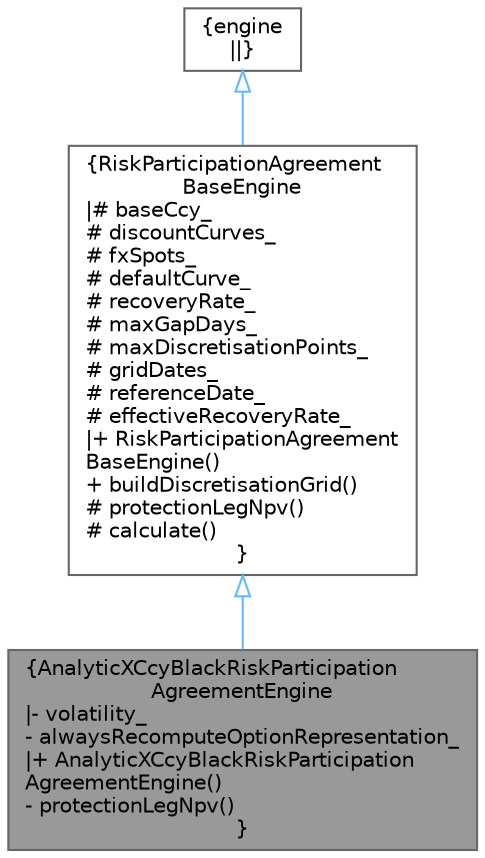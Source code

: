 digraph "AnalyticXCcyBlackRiskParticipationAgreementEngine"
{
 // INTERACTIVE_SVG=YES
 // LATEX_PDF_SIZE
  bgcolor="transparent";
  edge [fontname=Helvetica,fontsize=10,labelfontname=Helvetica,labelfontsize=10];
  node [fontname=Helvetica,fontsize=10,shape=box,height=0.2,width=0.4];
  Node1 [label="{AnalyticXCcyBlackRiskParticipation\lAgreementEngine\n|- volatility_\l- alwaysRecomputeOptionRepresentation_\l|+ AnalyticXCcyBlackRiskParticipation\lAgreementEngine()\l- protectionLegNpv()\l}",height=0.2,width=0.4,color="gray40", fillcolor="grey60", style="filled", fontcolor="black",tooltip=" "];
  Node2 -> Node1 [dir="back",color="steelblue1",style="solid",arrowtail="onormal"];
  Node2 [label="{RiskParticipationAgreement\lBaseEngine\n|# baseCcy_\l# discountCurves_\l# fxSpots_\l# defaultCurve_\l# recoveryRate_\l# maxGapDays_\l# maxDiscretisationPoints_\l# gridDates_\l# referenceDate_\l# effectiveRecoveryRate_\l|+ RiskParticipationAgreement\lBaseEngine()\l+ buildDiscretisationGrid()\l# protectionLegNpv()\l# calculate()\l}",height=0.2,width=0.4,color="gray40", fillcolor="white", style="filled",URL="$classore_1_1data_1_1_risk_participation_agreement_base_engine.html",tooltip=" "];
  Node3 -> Node2 [dir="back",color="steelblue1",style="solid",arrowtail="onormal"];
  Node3 [label="{engine\n||}",height=0.2,width=0.4,color="gray40", fillcolor="white", style="filled",URL="C:/dev/ORE/documentation/QuantExt/doc/quantext.tag$class_quant_ext_1_1_risk_participation_agreement_1_1engine.html",tooltip=" "];
}
